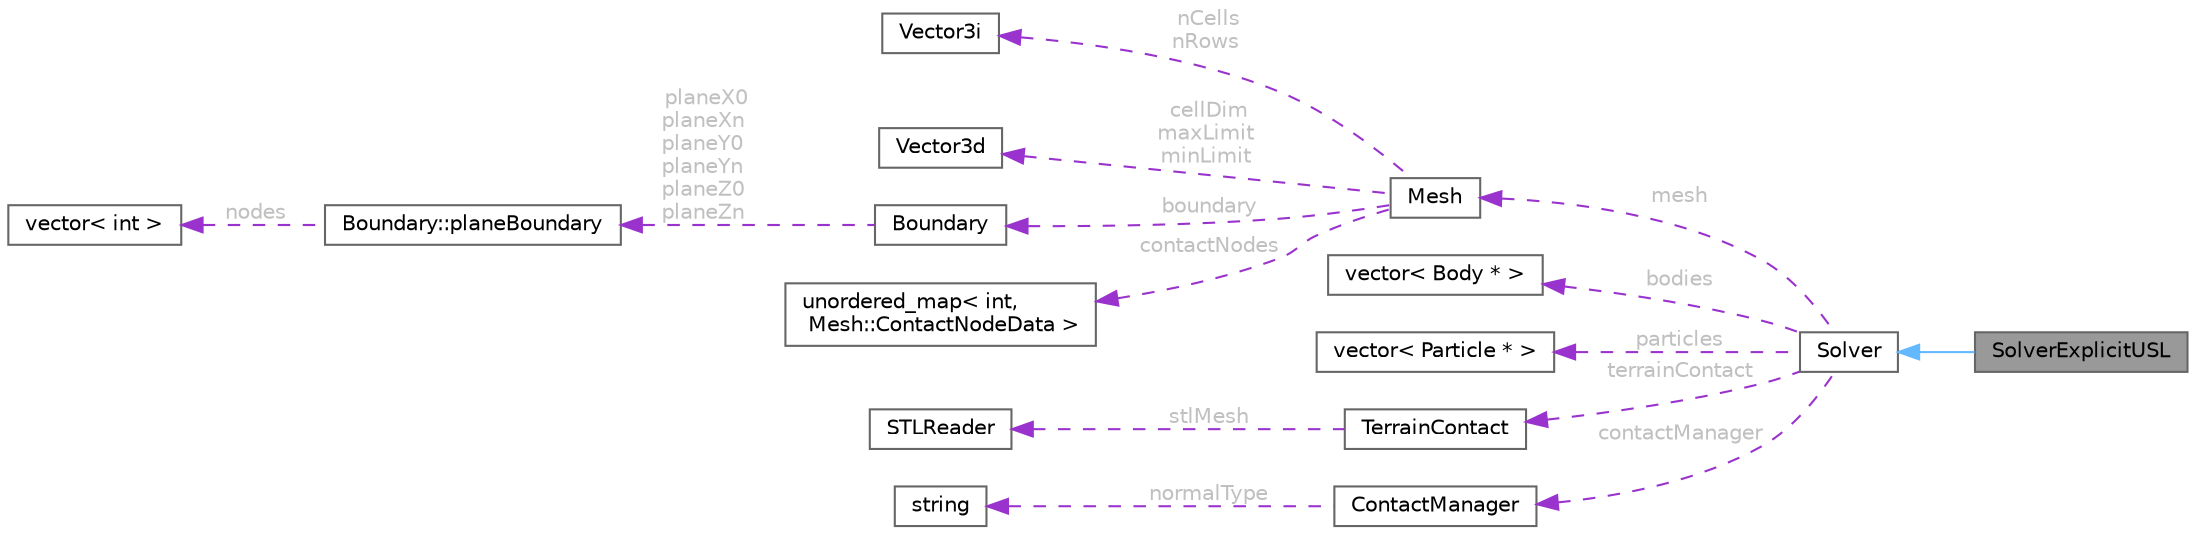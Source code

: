 digraph "SolverExplicitUSL"
{
 // LATEX_PDF_SIZE
  bgcolor="transparent";
  edge [fontname=Helvetica,fontsize=10,labelfontname=Helvetica,labelfontsize=10];
  node [fontname=Helvetica,fontsize=10,shape=box,height=0.2,width=0.4];
  rankdir="LR";
  Node1 [id="Node000001",label="SolverExplicitUSL",height=0.2,width=0.4,color="gray40", fillcolor="grey60", style="filled", fontcolor="black",tooltip="Represents the operations to solve explicitly the equations in time using the scheme Update Stress La..."];
  Node2 -> Node1 [id="edge1_Node000001_Node000002",dir="back",color="steelblue1",style="solid",tooltip=" "];
  Node2 [id="Node000002",label="Solver",height=0.2,width=0.4,color="gray40", fillcolor="white", style="filled",URL="$classSolver.html",tooltip="Represents the operations to solve the equations in time."];
  Node3 -> Node2 [id="edge2_Node000002_Node000003",dir="back",color="darkorchid3",style="dashed",tooltip=" ",label=" mesh",fontcolor="grey" ];
  Node3 [id="Node000003",label="Mesh",height=0.2,width=0.4,color="gray40", fillcolor="white", style="filled",URL="$classMesh.html",tooltip="Class representing a rectangular grid mesh."];
  Node4 -> Node3 [id="edge3_Node000003_Node000004",dir="back",color="darkorchid3",style="dashed",tooltip=" ",label=" nCells\nnRows",fontcolor="grey" ];
  Node4 [id="Node000004",label="Vector3i",height=0.2,width=0.4,color="gray40", fillcolor="white", style="filled",tooltip=" "];
  Node5 -> Node3 [id="edge4_Node000003_Node000005",dir="back",color="darkorchid3",style="dashed",tooltip=" ",label=" cellDim\nmaxLimit\nminLimit",fontcolor="grey" ];
  Node5 [id="Node000005",label="Vector3d",height=0.2,width=0.4,color="gray40", fillcolor="white", style="filled",tooltip=" "];
  Node6 -> Node3 [id="edge5_Node000003_Node000006",dir="back",color="darkorchid3",style="dashed",tooltip=" ",label=" boundary",fontcolor="grey" ];
  Node6 [id="Node000006",label="Boundary",height=0.2,width=0.4,color="gray40", fillcolor="white", style="filled",URL="$classBoundary.html",tooltip="Mesh boundary nodes."];
  Node7 -> Node6 [id="edge6_Node000006_Node000007",dir="back",color="darkorchid3",style="dashed",tooltip=" ",label=" planeX0\nplaneXn\nplaneY0\nplaneYn\nplaneZ0\nplaneZn",fontcolor="grey" ];
  Node7 [id="Node000007",label="Boundary::planeBoundary",height=0.2,width=0.4,color="gray40", fillcolor="white", style="filled",URL="$structBoundary_1_1planeBoundary.html",tooltip="Represents the nodes and the type of restrictions."];
  Node8 -> Node7 [id="edge7_Node000007_Node000008",dir="back",color="darkorchid3",style="dashed",tooltip=" ",label=" nodes",fontcolor="grey" ];
  Node8 [id="Node000008",label="vector\< int \>",height=0.2,width=0.4,color="gray40", fillcolor="white", style="filled",tooltip=" "];
  Node9 -> Node3 [id="edge8_Node000003_Node000009",dir="back",color="darkorchid3",style="dashed",tooltip=" ",label=" contactNodes",fontcolor="grey" ];
  Node9 [id="Node000009",label="unordered_map\< int,\l Mesh::ContactNodeData \>",height=0.2,width=0.4,color="gray40", fillcolor="white", style="filled",tooltip=" "];
  Node10 -> Node2 [id="edge9_Node000002_Node000010",dir="back",color="darkorchid3",style="dashed",tooltip=" ",label=" bodies",fontcolor="grey" ];
  Node10 [id="Node000010",label="vector\< Body * \>",height=0.2,width=0.4,color="gray40", fillcolor="white", style="filled",tooltip=" "];
  Node11 -> Node2 [id="edge10_Node000002_Node000011",dir="back",color="darkorchid3",style="dashed",tooltip=" ",label=" particles",fontcolor="grey" ];
  Node11 [id="Node000011",label="vector\< Particle * \>",height=0.2,width=0.4,color="gray40", fillcolor="white", style="filled",tooltip=" "];
  Node12 -> Node2 [id="edge11_Node000002_Node000012",dir="back",color="darkorchid3",style="dashed",tooltip=" ",label=" terrainContact",fontcolor="grey" ];
  Node12 [id="Node000012",label="TerrainContact",height=0.2,width=0.4,color="gray40", fillcolor="white", style="filled",URL="$classTerrainContact.html",tooltip="Class to compute terrain contact."];
  Node13 -> Node12 [id="edge12_Node000012_Node000013",dir="back",color="darkorchid3",style="dashed",tooltip=" ",label=" stlMesh",fontcolor="grey" ];
  Node13 [id="Node000013",label="STLReader",height=0.2,width=0.4,color="gray40", fillcolor="white", style="filled",URL="$classSTLReader.html",tooltip="Class to read STL files."];
  Node14 -> Node2 [id="edge13_Node000002_Node000014",dir="back",color="darkorchid3",style="dashed",tooltip=" ",label=" contactManager",fontcolor="grey" ];
  Node14 [id="Node000014",label="ContactManager",height=0.2,width=0.4,color="gray40", fillcolor="white", style="filled",URL="$classContactManager.html",tooltip="Manages Slave-Master contact method data and operations This class contain all variables and function..."];
  Node15 -> Node14 [id="edge14_Node000014_Node000015",dir="back",color="darkorchid3",style="dashed",tooltip=" ",label=" normalType",fontcolor="grey" ];
  Node15 [id="Node000015",label="string",height=0.2,width=0.4,color="gray40", fillcolor="white", style="filled",tooltip=" "];
}
